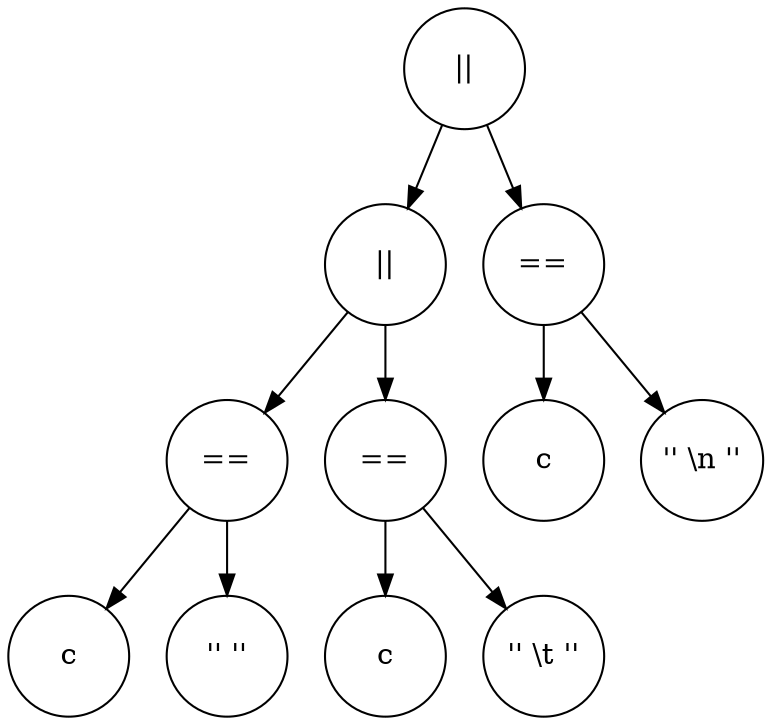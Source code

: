 digraph G {
    
    node [width=.8, height =.8]{
        nodo1[label = "||" ]
        nodo2[label = "||" ]
        nodo3[label = "==" ]
        nodo4[label = "==" ]
        nodo5[label = "==" ]
        nodo6[label = "c" ]
        nodo7[label = "'' \\n ''" ]
        nodo8[label = "c" ]
        nodo9[label = "'' ''" ]
        nodo10[label = "c" ]
        nodo11[label = "'' \\t ''" ]
    
    /* Relationships */
        nodo1 -> nodo2
        nodo2 -> nodo4
        nodo2 -> nodo5
        nodo4 -> nodo8
        nodo4 -> nodo9
        nodo5 -> nodo10
        nodo5 -> nodo11

        nodo1 -> nodo3
        nodo3 -> nodo6
        nodo3 -> nodo7
    }

}